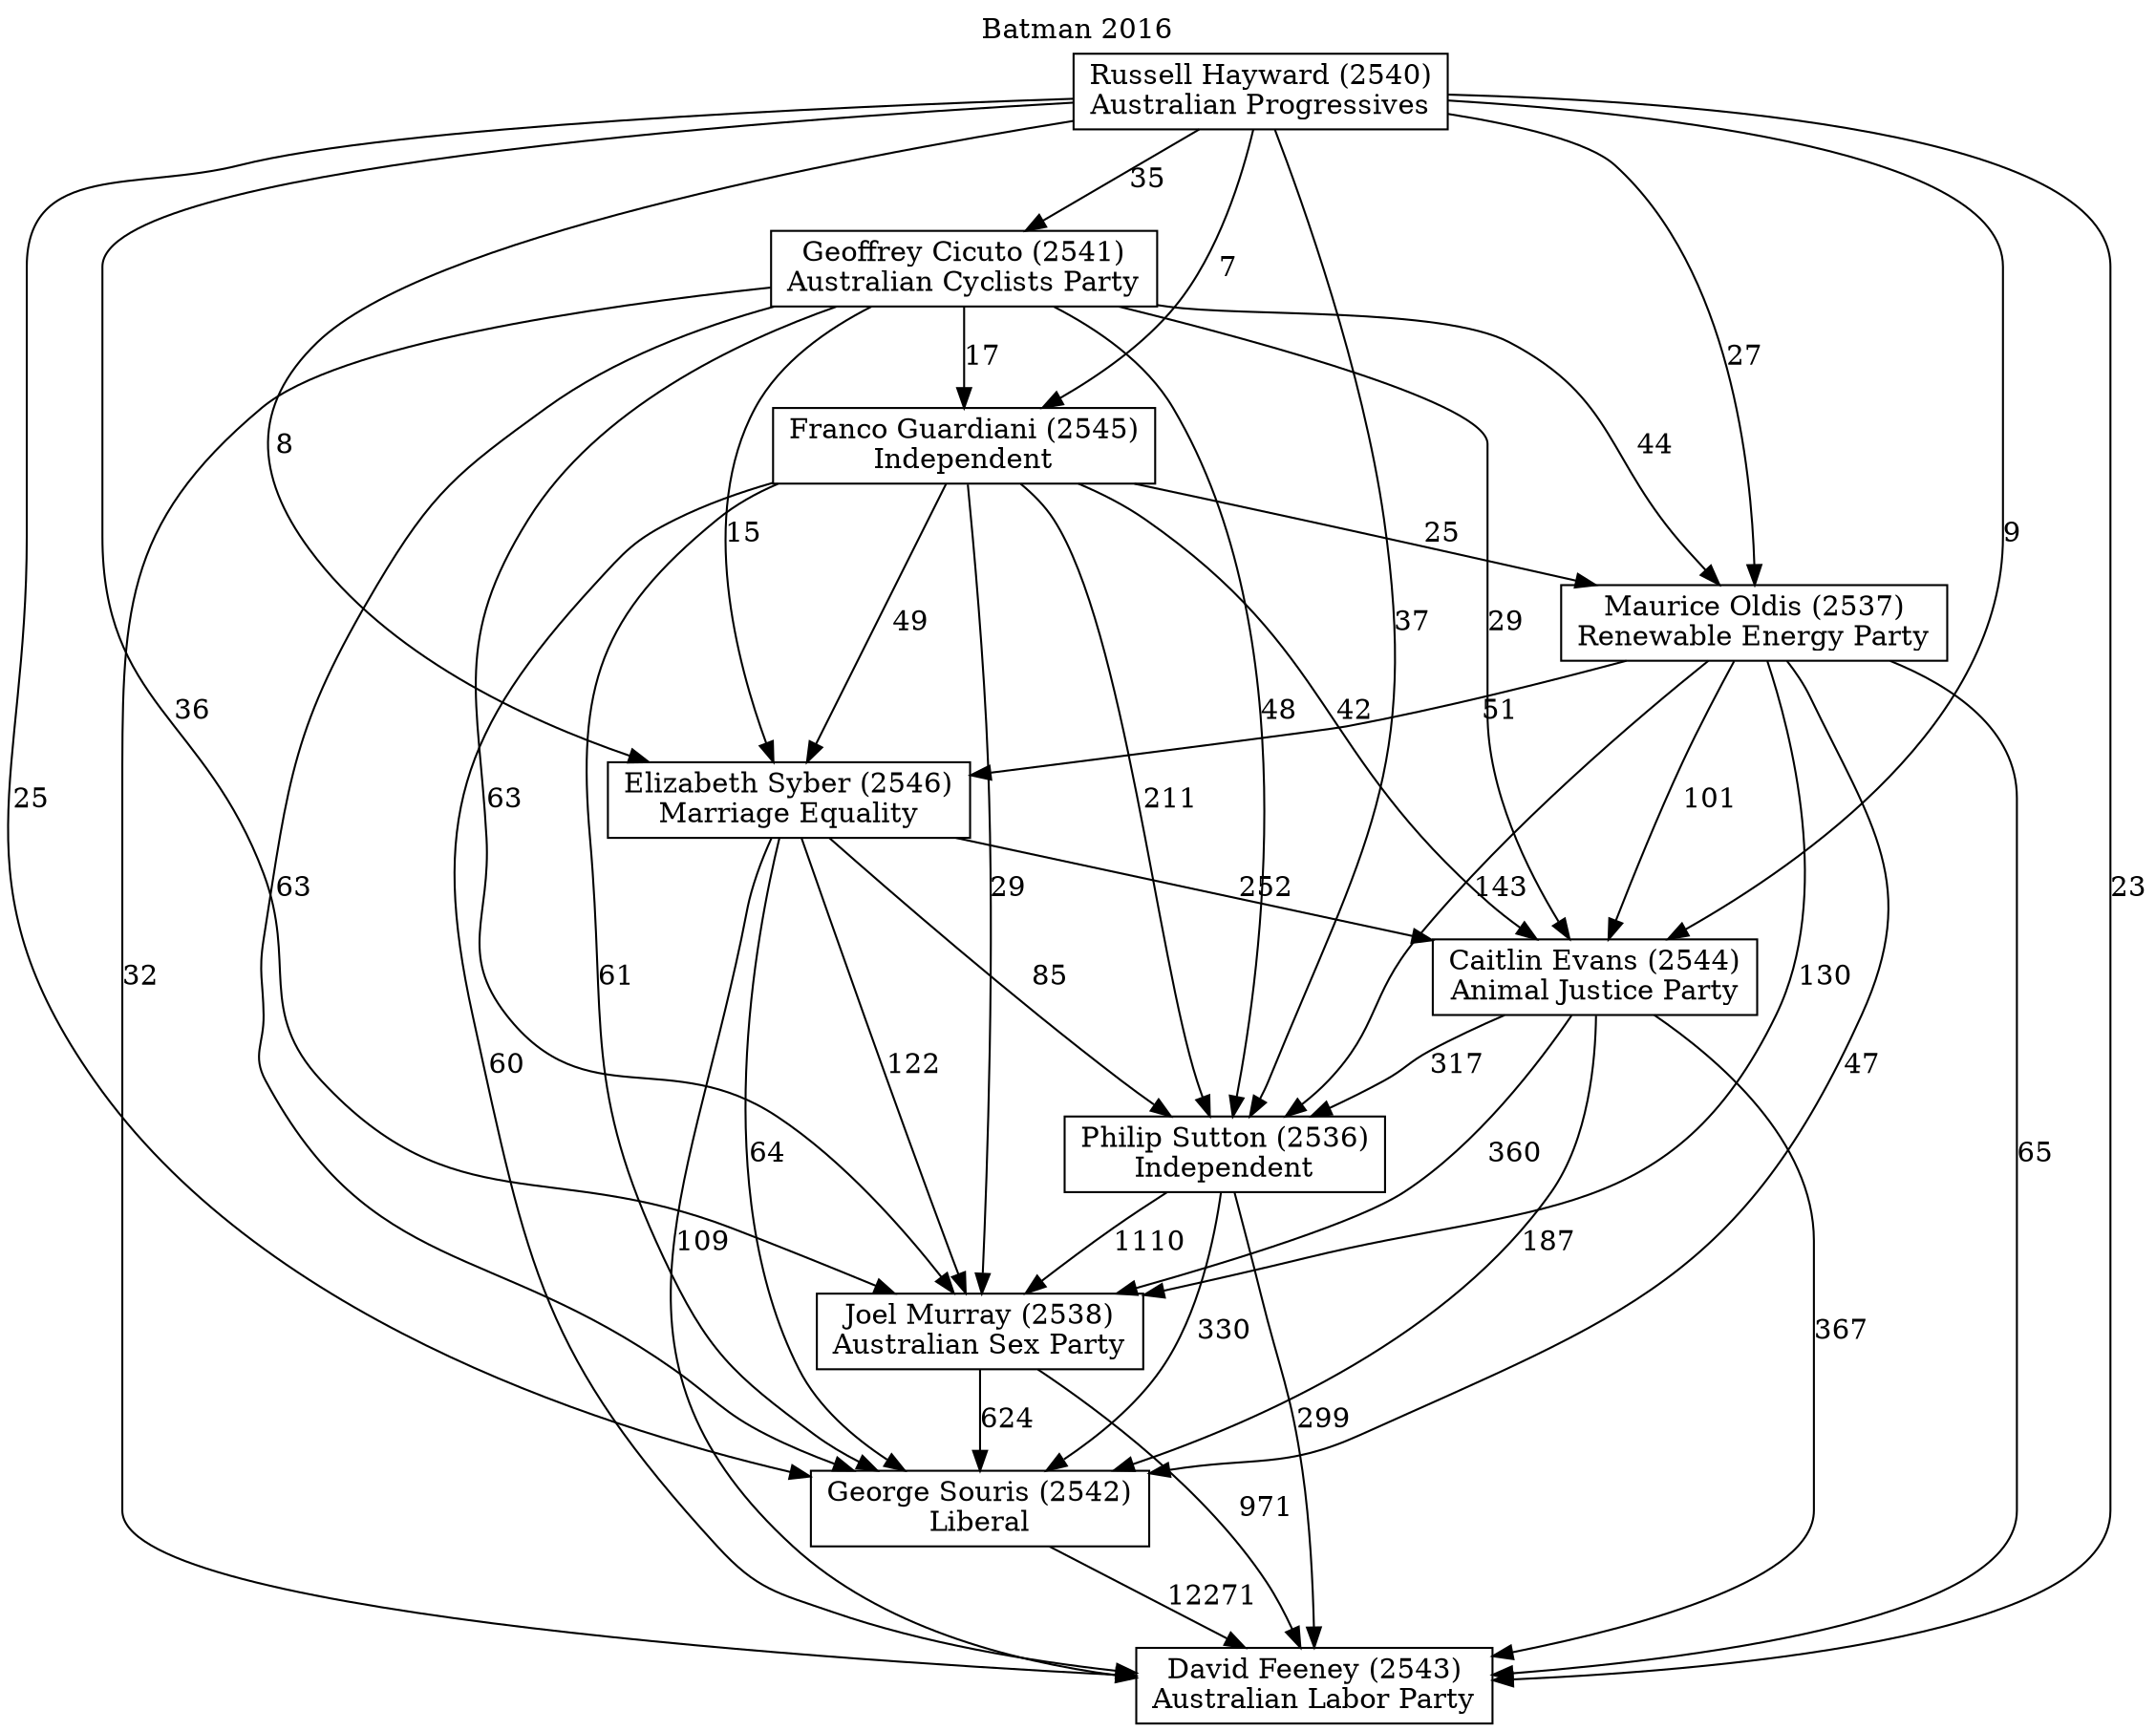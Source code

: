 // House preference flow
digraph "David Feeney (2543)_Batman_2016" {
	graph [label="Batman 2016" labelloc=t mclimit=10]
	node [shape=box]
	"Philip Sutton (2536)" [label="Philip Sutton (2536)
Independent"]
	"Franco Guardiani (2545)" [label="Franco Guardiani (2545)
Independent"]
	"Russell Hayward (2540)" [label="Russell Hayward (2540)
Australian Progressives"]
	"George Souris (2542)" [label="George Souris (2542)
Liberal"]
	"Elizabeth Syber (2546)" [label="Elizabeth Syber (2546)
Marriage Equality"]
	"Caitlin Evans (2544)" [label="Caitlin Evans (2544)
Animal Justice Party"]
	"Geoffrey Cicuto (2541)" [label="Geoffrey Cicuto (2541)
Australian Cyclists Party"]
	"David Feeney (2543)" [label="David Feeney (2543)
Australian Labor Party"]
	"Maurice Oldis (2537)" [label="Maurice Oldis (2537)
Renewable Energy Party"]
	"Joel Murray (2538)" [label="Joel Murray (2538)
Australian Sex Party"]
	"Franco Guardiani (2545)" -> "Maurice Oldis (2537)" [label=25]
	"Caitlin Evans (2544)" -> "George Souris (2542)" [label=187]
	"Geoffrey Cicuto (2541)" -> "David Feeney (2543)" [label=32]
	"Franco Guardiani (2545)" -> "Joel Murray (2538)" [label=29]
	"Russell Hayward (2540)" -> "Joel Murray (2538)" [label=36]
	"Franco Guardiani (2545)" -> "Philip Sutton (2536)" [label=211]
	"George Souris (2542)" -> "David Feeney (2543)" [label=12271]
	"Franco Guardiani (2545)" -> "Caitlin Evans (2544)" [label=42]
	"Geoffrey Cicuto (2541)" -> "Franco Guardiani (2545)" [label=17]
	"Geoffrey Cicuto (2541)" -> "George Souris (2542)" [label=63]
	"Maurice Oldis (2537)" -> "Elizabeth Syber (2546)" [label=51]
	"Maurice Oldis (2537)" -> "Philip Sutton (2536)" [label=143]
	"Maurice Oldis (2537)" -> "George Souris (2542)" [label=47]
	"Elizabeth Syber (2546)" -> "Caitlin Evans (2544)" [label=252]
	"Maurice Oldis (2537)" -> "Joel Murray (2538)" [label=130]
	"Geoffrey Cicuto (2541)" -> "Joel Murray (2538)" [label=63]
	"Geoffrey Cicuto (2541)" -> "Elizabeth Syber (2546)" [label=15]
	"Joel Murray (2538)" -> "George Souris (2542)" [label=624]
	"Russell Hayward (2540)" -> "Maurice Oldis (2537)" [label=27]
	"Elizabeth Syber (2546)" -> "Joel Murray (2538)" [label=122]
	"Russell Hayward (2540)" -> "Philip Sutton (2536)" [label=37]
	"Russell Hayward (2540)" -> "Franco Guardiani (2545)" [label=7]
	"Geoffrey Cicuto (2541)" -> "Caitlin Evans (2544)" [label=29]
	"Elizabeth Syber (2546)" -> "George Souris (2542)" [label=64]
	"Joel Murray (2538)" -> "David Feeney (2543)" [label=971]
	"Caitlin Evans (2544)" -> "Philip Sutton (2536)" [label=317]
	"Russell Hayward (2540)" -> "Geoffrey Cicuto (2541)" [label=35]
	"Russell Hayward (2540)" -> "Caitlin Evans (2544)" [label=9]
	"Elizabeth Syber (2546)" -> "David Feeney (2543)" [label=109]
	"Franco Guardiani (2545)" -> "Elizabeth Syber (2546)" [label=49]
	"Philip Sutton (2536)" -> "Joel Murray (2538)" [label=1110]
	"Maurice Oldis (2537)" -> "Caitlin Evans (2544)" [label=101]
	"Geoffrey Cicuto (2541)" -> "Maurice Oldis (2537)" [label=44]
	"Franco Guardiani (2545)" -> "David Feeney (2543)" [label=60]
	"Elizabeth Syber (2546)" -> "Philip Sutton (2536)" [label=85]
	"Philip Sutton (2536)" -> "George Souris (2542)" [label=330]
	"Caitlin Evans (2544)" -> "David Feeney (2543)" [label=367]
	"Russell Hayward (2540)" -> "Elizabeth Syber (2546)" [label=8]
	"Franco Guardiani (2545)" -> "George Souris (2542)" [label=61]
	"Geoffrey Cicuto (2541)" -> "Philip Sutton (2536)" [label=48]
	"Caitlin Evans (2544)" -> "Joel Murray (2538)" [label=360]
	"Maurice Oldis (2537)" -> "David Feeney (2543)" [label=65]
	"Philip Sutton (2536)" -> "David Feeney (2543)" [label=299]
	"Russell Hayward (2540)" -> "David Feeney (2543)" [label=23]
	"Russell Hayward (2540)" -> "George Souris (2542)" [label=25]
}
